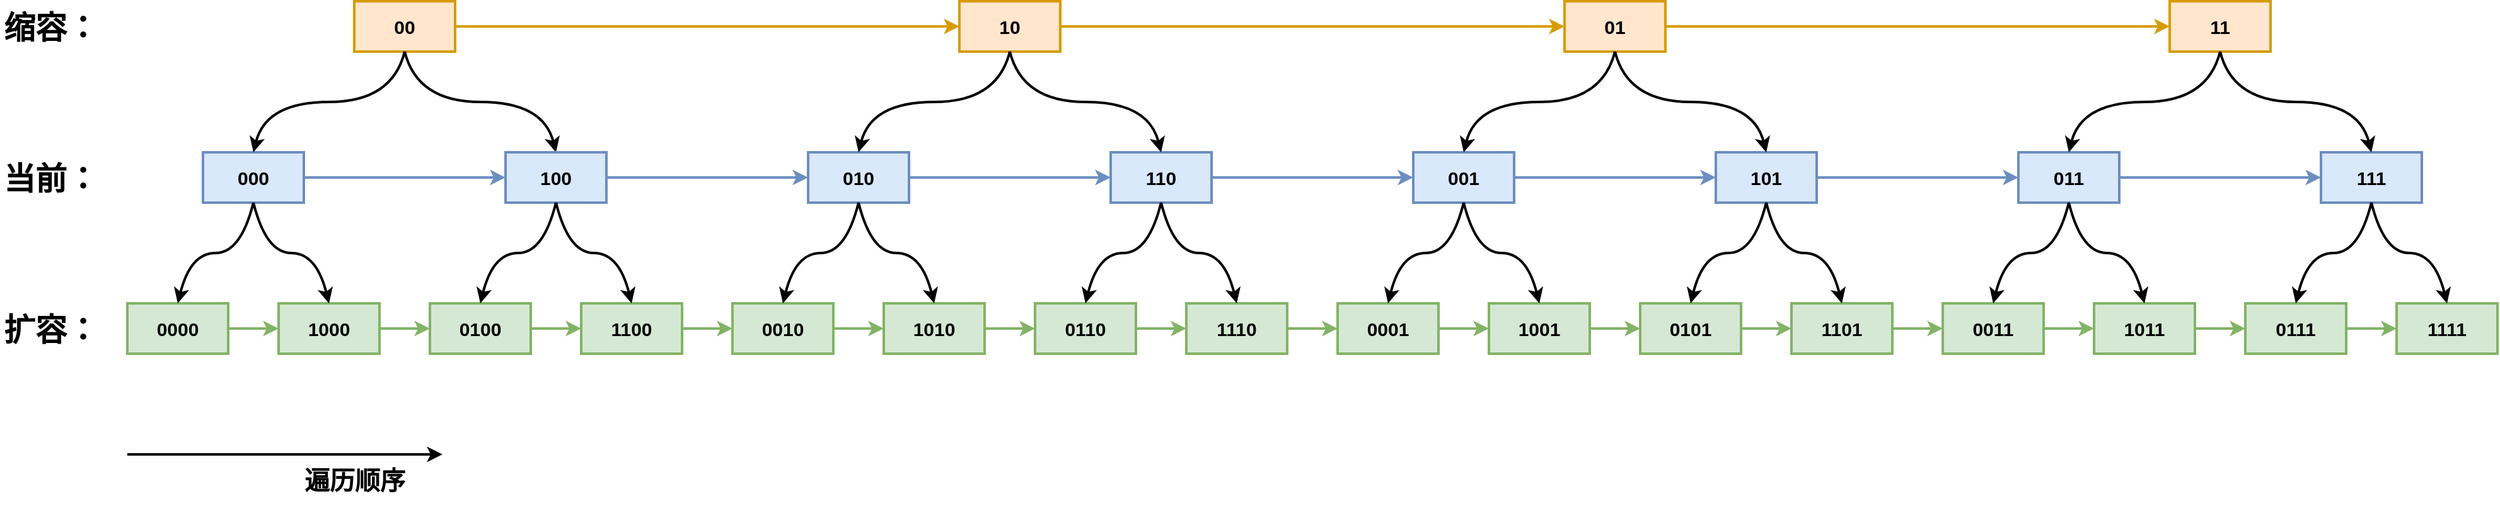 <mxfile version="20.8.1" type="github">
  <diagram id="UcqNSbr82OSK8BrHRZEj" name="第 1 页">
    <mxGraphModel dx="2120" dy="1191" grid="1" gridSize="10" guides="1" tooltips="1" connect="1" arrows="1" fold="1" page="1" pageScale="1" pageWidth="827" pageHeight="1169" math="0" shadow="0">
      <root>
        <mxCell id="0" />
        <mxCell id="1" parent="0" />
        <mxCell id="H_bpuQL1PY2YIGlxpJCq-24" value="00" style="rounded=0;whiteSpace=wrap;html=1;strokeWidth=2;fillWeight=4;hachureGap=8;hachureAngle=45;fillColor=#ffe6cc;strokeColor=#d79b00;fontSize=15;fontStyle=1;" vertex="1" parent="1">
          <mxGeometry x="481" y="320" width="80" height="40" as="geometry" />
        </mxCell>
        <mxCell id="H_bpuQL1PY2YIGlxpJCq-25" value="000" style="rounded=0;whiteSpace=wrap;html=1;strokeWidth=2;fillWeight=4;hachureGap=8;hachureAngle=45;fillColor=#dae8fc;strokeColor=#6c8ebf;fontSize=15;fontStyle=1;" vertex="1" parent="1">
          <mxGeometry x="361" y="440" width="80" height="40" as="geometry" />
        </mxCell>
        <mxCell id="H_bpuQL1PY2YIGlxpJCq-26" value="0000" style="rounded=0;whiteSpace=wrap;html=1;strokeWidth=2;fillWeight=4;hachureGap=8;hachureAngle=45;fillColor=#d5e8d4;strokeColor=#82b366;fontSize=15;fontStyle=1;" vertex="1" parent="1">
          <mxGeometry x="301" y="560" width="80" height="40" as="geometry" />
        </mxCell>
        <mxCell id="H_bpuQL1PY2YIGlxpJCq-29" value="1000" style="rounded=0;whiteSpace=wrap;html=1;strokeWidth=2;fillWeight=4;hachureGap=8;hachureAngle=45;fillColor=#d5e8d4;strokeColor=#82b366;fontSize=15;fontStyle=1;" vertex="1" parent="1">
          <mxGeometry x="421" y="560" width="80" height="40" as="geometry" />
        </mxCell>
        <mxCell id="H_bpuQL1PY2YIGlxpJCq-31" value="" style="curved=1;endArrow=classic;html=1;rounded=0;strokeWidth=2;exitX=0.5;exitY=1;exitDx=0;exitDy=0;" edge="1" parent="1" source="H_bpuQL1PY2YIGlxpJCq-25">
          <mxGeometry width="50" height="50" relative="1" as="geometry">
            <mxPoint x="421" y="480" as="sourcePoint" />
            <mxPoint x="341" y="560" as="targetPoint" />
            <Array as="points">
              <mxPoint x="391" y="520" />
              <mxPoint x="351" y="520" />
            </Array>
          </mxGeometry>
        </mxCell>
        <mxCell id="H_bpuQL1PY2YIGlxpJCq-33" value="" style="curved=1;endArrow=classic;html=1;rounded=0;strokeWidth=2;entryX=0.5;entryY=0;entryDx=0;entryDy=0;" edge="1" parent="1" target="H_bpuQL1PY2YIGlxpJCq-29">
          <mxGeometry width="50" height="50" relative="1" as="geometry">
            <mxPoint x="401" y="480" as="sourcePoint" />
            <mxPoint x="481" y="560" as="targetPoint" />
            <Array as="points">
              <mxPoint x="411" y="520" />
              <mxPoint x="451" y="520" />
            </Array>
          </mxGeometry>
        </mxCell>
        <mxCell id="H_bpuQL1PY2YIGlxpJCq-35" value="" style="curved=1;endArrow=classic;html=1;rounded=0;strokeWidth=2;exitX=0.5;exitY=1;exitDx=0;exitDy=0;entryX=0.5;entryY=0;entryDx=0;entryDy=0;" edge="1" parent="1" source="H_bpuQL1PY2YIGlxpJCq-24" target="H_bpuQL1PY2YIGlxpJCq-25">
          <mxGeometry width="50" height="50" relative="1" as="geometry">
            <mxPoint x="501" y="360" as="sourcePoint" />
            <mxPoint x="421" y="440" as="targetPoint" />
            <Array as="points">
              <mxPoint x="511" y="400" />
              <mxPoint x="411" y="400" />
            </Array>
          </mxGeometry>
        </mxCell>
        <mxCell id="H_bpuQL1PY2YIGlxpJCq-36" value="" style="curved=1;endArrow=classic;html=1;rounded=0;strokeWidth=2;entryX=0.5;entryY=0;entryDx=0;entryDy=0;exitX=0.5;exitY=1;exitDx=0;exitDy=0;" edge="1" parent="1" source="H_bpuQL1PY2YIGlxpJCq-24" target="H_bpuQL1PY2YIGlxpJCq-71">
          <mxGeometry width="50" height="50" relative="1" as="geometry">
            <mxPoint x="501" y="360" as="sourcePoint" />
            <mxPoint x="581" y="440" as="targetPoint" />
            <Array as="points">
              <mxPoint x="531" y="400" />
              <mxPoint x="631" y="400" />
            </Array>
          </mxGeometry>
        </mxCell>
        <mxCell id="H_bpuQL1PY2YIGlxpJCq-37" value="0100" style="rounded=0;whiteSpace=wrap;html=1;strokeWidth=2;fillWeight=4;hachureGap=8;hachureAngle=45;fillColor=#d5e8d4;strokeColor=#82b366;fontSize=15;fontStyle=1;" vertex="1" parent="1">
          <mxGeometry x="541" y="560" width="80" height="40" as="geometry" />
        </mxCell>
        <mxCell id="H_bpuQL1PY2YIGlxpJCq-38" value="1100" style="rounded=0;whiteSpace=wrap;html=1;strokeWidth=2;fillWeight=4;hachureGap=8;hachureAngle=45;fillColor=#d5e8d4;strokeColor=#82b366;fontSize=15;fontStyle=1;" vertex="1" parent="1">
          <mxGeometry x="661" y="560" width="80" height="40" as="geometry" />
        </mxCell>
        <mxCell id="H_bpuQL1PY2YIGlxpJCq-39" value="" style="endArrow=classic;html=1;rounded=0;strokeWidth=2;exitX=1;exitY=0.5;exitDx=0;exitDy=0;entryX=0;entryY=0.5;entryDx=0;entryDy=0;fillColor=#d5e8d4;strokeColor=#82b366;" edge="1" parent="1" source="H_bpuQL1PY2YIGlxpJCq-26" target="H_bpuQL1PY2YIGlxpJCq-29">
          <mxGeometry width="50" height="50" relative="1" as="geometry">
            <mxPoint x="471" y="740" as="sourcePoint" />
            <mxPoint x="521" y="690" as="targetPoint" />
          </mxGeometry>
        </mxCell>
        <mxCell id="H_bpuQL1PY2YIGlxpJCq-40" value="" style="endArrow=classic;html=1;rounded=0;strokeWidth=2;exitX=1;exitY=0.5;exitDx=0;exitDy=0;entryX=0;entryY=0.5;entryDx=0;entryDy=0;fillColor=#d5e8d4;strokeColor=#82b366;" edge="1" parent="1" source="H_bpuQL1PY2YIGlxpJCq-29" target="H_bpuQL1PY2YIGlxpJCq-37">
          <mxGeometry width="50" height="50" relative="1" as="geometry">
            <mxPoint x="391" y="590" as="sourcePoint" />
            <mxPoint x="471" y="590" as="targetPoint" />
          </mxGeometry>
        </mxCell>
        <mxCell id="H_bpuQL1PY2YIGlxpJCq-41" value="" style="endArrow=classic;html=1;rounded=0;strokeWidth=2;exitX=1;exitY=0.5;exitDx=0;exitDy=0;fillColor=#d5e8d4;strokeColor=#82b366;" edge="1" parent="1" source="H_bpuQL1PY2YIGlxpJCq-37" target="H_bpuQL1PY2YIGlxpJCq-38">
          <mxGeometry width="50" height="50" relative="1" as="geometry">
            <mxPoint x="551" y="590" as="sourcePoint" />
            <mxPoint x="631" y="590" as="targetPoint" />
          </mxGeometry>
        </mxCell>
        <mxCell id="H_bpuQL1PY2YIGlxpJCq-47" value="0010" style="rounded=0;whiteSpace=wrap;html=1;strokeWidth=2;fillWeight=4;hachureGap=8;hachureAngle=45;fillColor=#d5e8d4;strokeColor=#82b366;fontSize=15;fontStyle=1;" vertex="1" parent="1">
          <mxGeometry x="781" y="560" width="80" height="40" as="geometry" />
        </mxCell>
        <mxCell id="H_bpuQL1PY2YIGlxpJCq-48" value="1010" style="rounded=0;whiteSpace=wrap;html=1;strokeWidth=2;fillWeight=4;hachureGap=8;hachureAngle=45;fillColor=#d5e8d4;strokeColor=#82b366;fontSize=15;fontStyle=1;" vertex="1" parent="1">
          <mxGeometry x="901" y="560" width="80" height="40" as="geometry" />
        </mxCell>
        <mxCell id="H_bpuQL1PY2YIGlxpJCq-49" value="0110" style="rounded=0;whiteSpace=wrap;html=1;strokeWidth=2;fillWeight=4;hachureGap=8;hachureAngle=45;fillColor=#d5e8d4;strokeColor=#82b366;fontSize=15;fontStyle=1;" vertex="1" parent="1">
          <mxGeometry x="1021" y="560" width="80" height="40" as="geometry" />
        </mxCell>
        <mxCell id="H_bpuQL1PY2YIGlxpJCq-50" value="1110" style="rounded=0;whiteSpace=wrap;html=1;strokeWidth=2;fillWeight=4;hachureGap=8;hachureAngle=45;fillColor=#d5e8d4;strokeColor=#82b366;fontSize=15;fontStyle=1;" vertex="1" parent="1">
          <mxGeometry x="1141" y="560" width="80" height="40" as="geometry" />
        </mxCell>
        <mxCell id="H_bpuQL1PY2YIGlxpJCq-51" value="" style="endArrow=classic;html=1;rounded=0;strokeWidth=2;exitX=1;exitY=0.5;exitDx=0;exitDy=0;entryX=0;entryY=0.5;entryDx=0;entryDy=0;fillColor=#d5e8d4;strokeColor=#82b366;" edge="1" parent="1" source="H_bpuQL1PY2YIGlxpJCq-47" target="H_bpuQL1PY2YIGlxpJCq-48">
          <mxGeometry width="50" height="50" relative="1" as="geometry">
            <mxPoint x="951" y="740" as="sourcePoint" />
            <mxPoint x="1001" y="690" as="targetPoint" />
          </mxGeometry>
        </mxCell>
        <mxCell id="H_bpuQL1PY2YIGlxpJCq-52" value="" style="endArrow=classic;html=1;rounded=0;strokeWidth=2;exitX=1;exitY=0.5;exitDx=0;exitDy=0;entryX=0;entryY=0.5;entryDx=0;entryDy=0;fillColor=#d5e8d4;strokeColor=#82b366;" edge="1" parent="1" source="H_bpuQL1PY2YIGlxpJCq-48" target="H_bpuQL1PY2YIGlxpJCq-49">
          <mxGeometry width="50" height="50" relative="1" as="geometry">
            <mxPoint x="871" y="590" as="sourcePoint" />
            <mxPoint x="951" y="590" as="targetPoint" />
          </mxGeometry>
        </mxCell>
        <mxCell id="H_bpuQL1PY2YIGlxpJCq-53" value="" style="endArrow=classic;html=1;rounded=0;strokeWidth=2;exitX=1;exitY=0.5;exitDx=0;exitDy=0;fillColor=#d5e8d4;strokeColor=#82b366;" edge="1" parent="1" source="H_bpuQL1PY2YIGlxpJCq-49" target="H_bpuQL1PY2YIGlxpJCq-50">
          <mxGeometry width="50" height="50" relative="1" as="geometry">
            <mxPoint x="1031" y="590" as="sourcePoint" />
            <mxPoint x="1111" y="590" as="targetPoint" />
          </mxGeometry>
        </mxCell>
        <mxCell id="H_bpuQL1PY2YIGlxpJCq-54" value="" style="endArrow=classic;html=1;rounded=0;strokeWidth=2;exitX=1;exitY=0.5;exitDx=0;exitDy=0;entryX=0;entryY=0.5;entryDx=0;entryDy=0;fillColor=#d5e8d4;strokeColor=#82b366;" edge="1" parent="1" source="H_bpuQL1PY2YIGlxpJCq-38" target="H_bpuQL1PY2YIGlxpJCq-47">
          <mxGeometry width="50" height="50" relative="1" as="geometry">
            <mxPoint x="731" y="700" as="sourcePoint" />
            <mxPoint x="781" y="650" as="targetPoint" />
          </mxGeometry>
        </mxCell>
        <mxCell id="H_bpuQL1PY2YIGlxpJCq-55" value="0001" style="rounded=0;whiteSpace=wrap;html=1;strokeWidth=2;fillWeight=4;hachureGap=8;hachureAngle=45;fillColor=#d5e8d4;strokeColor=#82b366;fontSize=15;fontStyle=1;" vertex="1" parent="1">
          <mxGeometry x="1261" y="560" width="80" height="40" as="geometry" />
        </mxCell>
        <mxCell id="H_bpuQL1PY2YIGlxpJCq-56" value="1001" style="rounded=0;whiteSpace=wrap;html=1;strokeWidth=2;fillWeight=4;hachureGap=8;hachureAngle=45;fillColor=#d5e8d4;strokeColor=#82b366;fontSize=15;fontStyle=1;" vertex="1" parent="1">
          <mxGeometry x="1381" y="560" width="80" height="40" as="geometry" />
        </mxCell>
        <mxCell id="H_bpuQL1PY2YIGlxpJCq-57" value="0101" style="rounded=0;whiteSpace=wrap;html=1;strokeWidth=2;fillWeight=4;hachureGap=8;hachureAngle=45;fillColor=#d5e8d4;strokeColor=#82b366;fontSize=15;fontStyle=1;" vertex="1" parent="1">
          <mxGeometry x="1501" y="560" width="80" height="40" as="geometry" />
        </mxCell>
        <mxCell id="H_bpuQL1PY2YIGlxpJCq-58" value="1101" style="rounded=0;whiteSpace=wrap;html=1;strokeWidth=2;fillWeight=4;hachureGap=8;hachureAngle=45;fillColor=#d5e8d4;strokeColor=#82b366;fontSize=15;fontStyle=1;" vertex="1" parent="1">
          <mxGeometry x="1621" y="560" width="80" height="40" as="geometry" />
        </mxCell>
        <mxCell id="H_bpuQL1PY2YIGlxpJCq-59" value="" style="endArrow=classic;html=1;rounded=0;strokeWidth=2;exitX=1;exitY=0.5;exitDx=0;exitDy=0;entryX=0;entryY=0.5;entryDx=0;entryDy=0;fillColor=#d5e8d4;strokeColor=#82b366;" edge="1" parent="1" source="H_bpuQL1PY2YIGlxpJCq-55" target="H_bpuQL1PY2YIGlxpJCq-56">
          <mxGeometry width="50" height="50" relative="1" as="geometry">
            <mxPoint x="1431" y="740" as="sourcePoint" />
            <mxPoint x="1481" y="690" as="targetPoint" />
          </mxGeometry>
        </mxCell>
        <mxCell id="H_bpuQL1PY2YIGlxpJCq-60" value="" style="endArrow=classic;html=1;rounded=0;strokeWidth=2;exitX=1;exitY=0.5;exitDx=0;exitDy=0;entryX=0;entryY=0.5;entryDx=0;entryDy=0;fillColor=#d5e8d4;strokeColor=#82b366;" edge="1" parent="1" source="H_bpuQL1PY2YIGlxpJCq-56" target="H_bpuQL1PY2YIGlxpJCq-57">
          <mxGeometry width="50" height="50" relative="1" as="geometry">
            <mxPoint x="1351" y="590" as="sourcePoint" />
            <mxPoint x="1431" y="590" as="targetPoint" />
          </mxGeometry>
        </mxCell>
        <mxCell id="H_bpuQL1PY2YIGlxpJCq-61" value="" style="endArrow=classic;html=1;rounded=0;strokeWidth=2;exitX=1;exitY=0.5;exitDx=0;exitDy=0;fillColor=#d5e8d4;strokeColor=#82b366;" edge="1" parent="1" source="H_bpuQL1PY2YIGlxpJCq-57" target="H_bpuQL1PY2YIGlxpJCq-58">
          <mxGeometry width="50" height="50" relative="1" as="geometry">
            <mxPoint x="1511" y="590" as="sourcePoint" />
            <mxPoint x="1591" y="590" as="targetPoint" />
          </mxGeometry>
        </mxCell>
        <mxCell id="H_bpuQL1PY2YIGlxpJCq-62" value="0011" style="rounded=0;whiteSpace=wrap;html=1;strokeWidth=2;fillWeight=4;hachureGap=8;hachureAngle=45;fillColor=#d5e8d4;strokeColor=#82b366;fontSize=15;fontStyle=1;" vertex="1" parent="1">
          <mxGeometry x="1741" y="560" width="80" height="40" as="geometry" />
        </mxCell>
        <mxCell id="H_bpuQL1PY2YIGlxpJCq-63" value="1011" style="rounded=0;whiteSpace=wrap;html=1;strokeWidth=2;fillWeight=4;hachureGap=8;hachureAngle=45;fillColor=#d5e8d4;strokeColor=#82b366;fontSize=15;fontStyle=1;" vertex="1" parent="1">
          <mxGeometry x="1861" y="560" width="80" height="40" as="geometry" />
        </mxCell>
        <mxCell id="H_bpuQL1PY2YIGlxpJCq-64" value="0111" style="rounded=0;whiteSpace=wrap;html=1;strokeWidth=2;fillWeight=4;hachureGap=8;hachureAngle=45;fillColor=#d5e8d4;strokeColor=#82b366;fontSize=15;fontStyle=1;" vertex="1" parent="1">
          <mxGeometry x="1981" y="560" width="80" height="40" as="geometry" />
        </mxCell>
        <mxCell id="H_bpuQL1PY2YIGlxpJCq-65" value="1111" style="rounded=0;whiteSpace=wrap;html=1;strokeWidth=2;fillWeight=4;hachureGap=8;hachureAngle=45;fillColor=#d5e8d4;strokeColor=#82b366;fontSize=15;fontStyle=1;" vertex="1" parent="1">
          <mxGeometry x="2101" y="560" width="80" height="40" as="geometry" />
        </mxCell>
        <mxCell id="H_bpuQL1PY2YIGlxpJCq-66" value="" style="endArrow=classic;html=1;rounded=0;strokeWidth=2;exitX=1;exitY=0.5;exitDx=0;exitDy=0;entryX=0;entryY=0.5;entryDx=0;entryDy=0;fillColor=#d5e8d4;strokeColor=#82b366;" edge="1" parent="1" source="H_bpuQL1PY2YIGlxpJCq-62" target="H_bpuQL1PY2YIGlxpJCq-63">
          <mxGeometry width="50" height="50" relative="1" as="geometry">
            <mxPoint x="1911" y="740" as="sourcePoint" />
            <mxPoint x="1961" y="690" as="targetPoint" />
          </mxGeometry>
        </mxCell>
        <mxCell id="H_bpuQL1PY2YIGlxpJCq-67" value="" style="endArrow=classic;html=1;rounded=0;strokeWidth=2;exitX=1;exitY=0.5;exitDx=0;exitDy=0;entryX=0;entryY=0.5;entryDx=0;entryDy=0;fillColor=#d5e8d4;strokeColor=#82b366;" edge="1" parent="1" source="H_bpuQL1PY2YIGlxpJCq-63" target="H_bpuQL1PY2YIGlxpJCq-64">
          <mxGeometry width="50" height="50" relative="1" as="geometry">
            <mxPoint x="1831" y="590" as="sourcePoint" />
            <mxPoint x="1911" y="590" as="targetPoint" />
          </mxGeometry>
        </mxCell>
        <mxCell id="H_bpuQL1PY2YIGlxpJCq-68" value="" style="endArrow=classic;html=1;rounded=0;strokeWidth=2;exitX=1;exitY=0.5;exitDx=0;exitDy=0;fillColor=#d5e8d4;strokeColor=#82b366;" edge="1" parent="1" source="H_bpuQL1PY2YIGlxpJCq-64" target="H_bpuQL1PY2YIGlxpJCq-65">
          <mxGeometry width="50" height="50" relative="1" as="geometry">
            <mxPoint x="1991" y="590" as="sourcePoint" />
            <mxPoint x="2071" y="590" as="targetPoint" />
          </mxGeometry>
        </mxCell>
        <mxCell id="H_bpuQL1PY2YIGlxpJCq-69" value="" style="endArrow=classic;html=1;rounded=0;strokeWidth=2;exitX=1;exitY=0.5;exitDx=0;exitDy=0;entryX=0;entryY=0.5;entryDx=0;entryDy=0;fillColor=#d5e8d4;strokeColor=#82b366;" edge="1" parent="1" source="H_bpuQL1PY2YIGlxpJCq-58" target="H_bpuQL1PY2YIGlxpJCq-62">
          <mxGeometry width="50" height="50" relative="1" as="geometry">
            <mxPoint x="1691" y="700" as="sourcePoint" />
            <mxPoint x="1741" y="650" as="targetPoint" />
          </mxGeometry>
        </mxCell>
        <mxCell id="H_bpuQL1PY2YIGlxpJCq-70" value="" style="endArrow=classic;html=1;rounded=0;strokeWidth=2;exitX=1;exitY=0.5;exitDx=0;exitDy=0;fillColor=#d5e8d4;strokeColor=#82b366;" edge="1" parent="1" source="H_bpuQL1PY2YIGlxpJCq-50" target="H_bpuQL1PY2YIGlxpJCq-55">
          <mxGeometry width="50" height="50" relative="1" as="geometry">
            <mxPoint x="1301" y="750" as="sourcePoint" />
            <mxPoint x="1351" y="700" as="targetPoint" />
          </mxGeometry>
        </mxCell>
        <mxCell id="H_bpuQL1PY2YIGlxpJCq-71" value="100" style="rounded=0;whiteSpace=wrap;html=1;strokeWidth=2;fillWeight=4;hachureGap=8;hachureAngle=45;fillColor=#dae8fc;strokeColor=#6c8ebf;fontSize=15;fontStyle=1;" vertex="1" parent="1">
          <mxGeometry x="601" y="440" width="80" height="40" as="geometry" />
        </mxCell>
        <mxCell id="H_bpuQL1PY2YIGlxpJCq-72" value="" style="curved=1;endArrow=classic;html=1;rounded=0;strokeWidth=2;exitX=0.5;exitY=1;exitDx=0;exitDy=0;" edge="1" parent="1">
          <mxGeometry width="50" height="50" relative="1" as="geometry">
            <mxPoint x="641" y="480" as="sourcePoint" />
            <mxPoint x="581" y="560" as="targetPoint" />
            <Array as="points">
              <mxPoint x="631" y="520" />
              <mxPoint x="591" y="520" />
            </Array>
          </mxGeometry>
        </mxCell>
        <mxCell id="H_bpuQL1PY2YIGlxpJCq-73" value="" style="curved=1;endArrow=classic;html=1;rounded=0;strokeWidth=2;entryX=0.5;entryY=0;entryDx=0;entryDy=0;" edge="1" parent="1">
          <mxGeometry width="50" height="50" relative="1" as="geometry">
            <mxPoint x="641" y="480" as="sourcePoint" />
            <mxPoint x="701" y="560" as="targetPoint" />
            <Array as="points">
              <mxPoint x="651" y="520" />
              <mxPoint x="691" y="520" />
            </Array>
          </mxGeometry>
        </mxCell>
        <mxCell id="H_bpuQL1PY2YIGlxpJCq-74" value="" style="endArrow=classic;html=1;rounded=0;strokeWidth=2;exitX=1;exitY=0.5;exitDx=0;exitDy=0;entryX=0;entryY=0.5;entryDx=0;entryDy=0;fillColor=#dae8fc;strokeColor=#6c8ebf;" edge="1" parent="1" source="H_bpuQL1PY2YIGlxpJCq-25" target="H_bpuQL1PY2YIGlxpJCq-71">
          <mxGeometry width="50" height="50" relative="1" as="geometry">
            <mxPoint x="401" y="630" as="sourcePoint" />
            <mxPoint x="451" y="580" as="targetPoint" />
          </mxGeometry>
        </mxCell>
        <mxCell id="H_bpuQL1PY2YIGlxpJCq-75" value="010" style="rounded=0;whiteSpace=wrap;html=1;strokeWidth=2;fillWeight=4;hachureGap=8;hachureAngle=45;fillColor=#dae8fc;strokeColor=#6c8ebf;fontSize=15;fontStyle=1;" vertex="1" parent="1">
          <mxGeometry x="841" y="440" width="80" height="40" as="geometry" />
        </mxCell>
        <mxCell id="H_bpuQL1PY2YIGlxpJCq-76" value="" style="curved=1;endArrow=classic;html=1;rounded=0;strokeWidth=2;exitX=0.5;exitY=1;exitDx=0;exitDy=0;" edge="1" parent="1" source="H_bpuQL1PY2YIGlxpJCq-75">
          <mxGeometry width="50" height="50" relative="1" as="geometry">
            <mxPoint x="901" y="480" as="sourcePoint" />
            <mxPoint x="821" y="560" as="targetPoint" />
            <Array as="points">
              <mxPoint x="871" y="520" />
              <mxPoint x="831" y="520" />
            </Array>
          </mxGeometry>
        </mxCell>
        <mxCell id="H_bpuQL1PY2YIGlxpJCq-77" value="" style="curved=1;endArrow=classic;html=1;rounded=0;strokeWidth=2;entryX=0.5;entryY=0;entryDx=0;entryDy=0;" edge="1" parent="1">
          <mxGeometry width="50" height="50" relative="1" as="geometry">
            <mxPoint x="881" y="480" as="sourcePoint" />
            <mxPoint x="941" y="560" as="targetPoint" />
            <Array as="points">
              <mxPoint x="891" y="520" />
              <mxPoint x="931" y="520" />
            </Array>
          </mxGeometry>
        </mxCell>
        <mxCell id="H_bpuQL1PY2YIGlxpJCq-78" value="110" style="rounded=0;whiteSpace=wrap;html=1;strokeWidth=2;fillWeight=4;hachureGap=8;hachureAngle=45;fillColor=#dae8fc;strokeColor=#6c8ebf;fontSize=15;fontStyle=1;" vertex="1" parent="1">
          <mxGeometry x="1081" y="440" width="80" height="40" as="geometry" />
        </mxCell>
        <mxCell id="H_bpuQL1PY2YIGlxpJCq-79" value="" style="curved=1;endArrow=classic;html=1;rounded=0;strokeWidth=2;exitX=0.5;exitY=1;exitDx=0;exitDy=0;" edge="1" parent="1">
          <mxGeometry width="50" height="50" relative="1" as="geometry">
            <mxPoint x="1121" y="480" as="sourcePoint" />
            <mxPoint x="1061" y="560" as="targetPoint" />
            <Array as="points">
              <mxPoint x="1111" y="520" />
              <mxPoint x="1071" y="520" />
            </Array>
          </mxGeometry>
        </mxCell>
        <mxCell id="H_bpuQL1PY2YIGlxpJCq-80" value="" style="curved=1;endArrow=classic;html=1;rounded=0;strokeWidth=2;entryX=0.5;entryY=0;entryDx=0;entryDy=0;" edge="1" parent="1">
          <mxGeometry width="50" height="50" relative="1" as="geometry">
            <mxPoint x="1121" y="480" as="sourcePoint" />
            <mxPoint x="1181" y="560" as="targetPoint" />
            <Array as="points">
              <mxPoint x="1131" y="520" />
              <mxPoint x="1171" y="520" />
            </Array>
          </mxGeometry>
        </mxCell>
        <mxCell id="H_bpuQL1PY2YIGlxpJCq-81" value="" style="endArrow=classic;html=1;rounded=0;strokeWidth=2;exitX=1;exitY=0.5;exitDx=0;exitDy=0;entryX=0;entryY=0.5;entryDx=0;entryDy=0;fillColor=#dae8fc;strokeColor=#6c8ebf;" edge="1" parent="1" source="H_bpuQL1PY2YIGlxpJCq-75" target="H_bpuQL1PY2YIGlxpJCq-78">
          <mxGeometry width="50" height="50" relative="1" as="geometry">
            <mxPoint x="881" y="630" as="sourcePoint" />
            <mxPoint x="931" y="580" as="targetPoint" />
          </mxGeometry>
        </mxCell>
        <mxCell id="H_bpuQL1PY2YIGlxpJCq-82" value="" style="endArrow=classic;html=1;rounded=0;strokeWidth=2;exitX=1;exitY=0.5;exitDx=0;exitDy=0;entryX=0;entryY=0.5;entryDx=0;entryDy=0;fillColor=#dae8fc;strokeColor=#6c8ebf;" edge="1" parent="1" source="H_bpuQL1PY2YIGlxpJCq-71" target="H_bpuQL1PY2YIGlxpJCq-75">
          <mxGeometry width="50" height="50" relative="1" as="geometry">
            <mxPoint x="771" y="720" as="sourcePoint" />
            <mxPoint x="821" y="670" as="targetPoint" />
          </mxGeometry>
        </mxCell>
        <mxCell id="H_bpuQL1PY2YIGlxpJCq-83" value="001" style="rounded=0;whiteSpace=wrap;html=1;strokeWidth=2;fillWeight=4;hachureGap=8;hachureAngle=45;fillColor=#dae8fc;strokeColor=#6c8ebf;fontSize=15;fontStyle=1;" vertex="1" parent="1">
          <mxGeometry x="1321" y="440" width="80" height="40" as="geometry" />
        </mxCell>
        <mxCell id="H_bpuQL1PY2YIGlxpJCq-84" value="" style="curved=1;endArrow=classic;html=1;rounded=0;strokeWidth=2;exitX=0.5;exitY=1;exitDx=0;exitDy=0;" edge="1" parent="1" source="H_bpuQL1PY2YIGlxpJCq-83">
          <mxGeometry width="50" height="50" relative="1" as="geometry">
            <mxPoint x="1381" y="480" as="sourcePoint" />
            <mxPoint x="1301" y="560" as="targetPoint" />
            <Array as="points">
              <mxPoint x="1351" y="520" />
              <mxPoint x="1311" y="520" />
            </Array>
          </mxGeometry>
        </mxCell>
        <mxCell id="H_bpuQL1PY2YIGlxpJCq-85" value="" style="curved=1;endArrow=classic;html=1;rounded=0;strokeWidth=2;entryX=0.5;entryY=0;entryDx=0;entryDy=0;" edge="1" parent="1">
          <mxGeometry width="50" height="50" relative="1" as="geometry">
            <mxPoint x="1361" y="480" as="sourcePoint" />
            <mxPoint x="1421" y="560" as="targetPoint" />
            <Array as="points">
              <mxPoint x="1371" y="520" />
              <mxPoint x="1411" y="520" />
            </Array>
          </mxGeometry>
        </mxCell>
        <mxCell id="H_bpuQL1PY2YIGlxpJCq-86" value="101" style="rounded=0;whiteSpace=wrap;html=1;strokeWidth=2;fillWeight=4;hachureGap=8;hachureAngle=45;fillColor=#dae8fc;strokeColor=#6c8ebf;fontSize=15;fontStyle=1;" vertex="1" parent="1">
          <mxGeometry x="1561" y="440" width="80" height="40" as="geometry" />
        </mxCell>
        <mxCell id="H_bpuQL1PY2YIGlxpJCq-87" value="" style="curved=1;endArrow=classic;html=1;rounded=0;strokeWidth=2;exitX=0.5;exitY=1;exitDx=0;exitDy=0;" edge="1" parent="1">
          <mxGeometry width="50" height="50" relative="1" as="geometry">
            <mxPoint x="1601" y="480" as="sourcePoint" />
            <mxPoint x="1541" y="560" as="targetPoint" />
            <Array as="points">
              <mxPoint x="1591" y="520" />
              <mxPoint x="1551" y="520" />
            </Array>
          </mxGeometry>
        </mxCell>
        <mxCell id="H_bpuQL1PY2YIGlxpJCq-88" value="" style="curved=1;endArrow=classic;html=1;rounded=0;strokeWidth=2;entryX=0.5;entryY=0;entryDx=0;entryDy=0;" edge="1" parent="1">
          <mxGeometry width="50" height="50" relative="1" as="geometry">
            <mxPoint x="1601" y="480" as="sourcePoint" />
            <mxPoint x="1661" y="560" as="targetPoint" />
            <Array as="points">
              <mxPoint x="1611" y="520" />
              <mxPoint x="1651" y="520" />
            </Array>
          </mxGeometry>
        </mxCell>
        <mxCell id="H_bpuQL1PY2YIGlxpJCq-89" value="" style="endArrow=classic;html=1;rounded=0;strokeWidth=2;exitX=1;exitY=0.5;exitDx=0;exitDy=0;entryX=0;entryY=0.5;entryDx=0;entryDy=0;fillColor=#dae8fc;strokeColor=#6c8ebf;" edge="1" parent="1" source="H_bpuQL1PY2YIGlxpJCq-83" target="H_bpuQL1PY2YIGlxpJCq-86">
          <mxGeometry width="50" height="50" relative="1" as="geometry">
            <mxPoint x="1361" y="630" as="sourcePoint" />
            <mxPoint x="1411" y="580" as="targetPoint" />
          </mxGeometry>
        </mxCell>
        <mxCell id="H_bpuQL1PY2YIGlxpJCq-90" value="011" style="rounded=0;whiteSpace=wrap;html=1;strokeWidth=2;fillWeight=4;hachureGap=8;hachureAngle=45;fillColor=#dae8fc;strokeColor=#6c8ebf;fontSize=15;fontStyle=1;" vertex="1" parent="1">
          <mxGeometry x="1801" y="440" width="80" height="40" as="geometry" />
        </mxCell>
        <mxCell id="H_bpuQL1PY2YIGlxpJCq-91" value="" style="curved=1;endArrow=classic;html=1;rounded=0;strokeWidth=2;exitX=0.5;exitY=1;exitDx=0;exitDy=0;" edge="1" parent="1" source="H_bpuQL1PY2YIGlxpJCq-90">
          <mxGeometry width="50" height="50" relative="1" as="geometry">
            <mxPoint x="1861" y="480" as="sourcePoint" />
            <mxPoint x="1781" y="560" as="targetPoint" />
            <Array as="points">
              <mxPoint x="1831" y="520" />
              <mxPoint x="1791" y="520" />
            </Array>
          </mxGeometry>
        </mxCell>
        <mxCell id="H_bpuQL1PY2YIGlxpJCq-92" value="" style="curved=1;endArrow=classic;html=1;rounded=0;strokeWidth=2;entryX=0.5;entryY=0;entryDx=0;entryDy=0;" edge="1" parent="1">
          <mxGeometry width="50" height="50" relative="1" as="geometry">
            <mxPoint x="1841" y="480" as="sourcePoint" />
            <mxPoint x="1901" y="560" as="targetPoint" />
            <Array as="points">
              <mxPoint x="1851" y="520" />
              <mxPoint x="1891" y="520" />
            </Array>
          </mxGeometry>
        </mxCell>
        <mxCell id="H_bpuQL1PY2YIGlxpJCq-93" value="111" style="rounded=0;whiteSpace=wrap;html=1;strokeWidth=2;fillWeight=4;hachureGap=8;hachureAngle=45;fillColor=#dae8fc;strokeColor=#6c8ebf;fontSize=15;fontStyle=1;" vertex="1" parent="1">
          <mxGeometry x="2041" y="440" width="80" height="40" as="geometry" />
        </mxCell>
        <mxCell id="H_bpuQL1PY2YIGlxpJCq-94" value="" style="curved=1;endArrow=classic;html=1;rounded=0;strokeWidth=2;exitX=0.5;exitY=1;exitDx=0;exitDy=0;" edge="1" parent="1">
          <mxGeometry width="50" height="50" relative="1" as="geometry">
            <mxPoint x="2081" y="480" as="sourcePoint" />
            <mxPoint x="2021" y="560" as="targetPoint" />
            <Array as="points">
              <mxPoint x="2071" y="520" />
              <mxPoint x="2031" y="520" />
            </Array>
          </mxGeometry>
        </mxCell>
        <mxCell id="H_bpuQL1PY2YIGlxpJCq-95" value="" style="curved=1;endArrow=classic;html=1;rounded=0;strokeWidth=2;entryX=0.5;entryY=0;entryDx=0;entryDy=0;" edge="1" parent="1">
          <mxGeometry width="50" height="50" relative="1" as="geometry">
            <mxPoint x="2081" y="480" as="sourcePoint" />
            <mxPoint x="2141" y="560" as="targetPoint" />
            <Array as="points">
              <mxPoint x="2091" y="520" />
              <mxPoint x="2131" y="520" />
            </Array>
          </mxGeometry>
        </mxCell>
        <mxCell id="H_bpuQL1PY2YIGlxpJCq-96" value="" style="endArrow=classic;html=1;rounded=0;strokeWidth=2;exitX=1;exitY=0.5;exitDx=0;exitDy=0;entryX=0;entryY=0.5;entryDx=0;entryDy=0;fillColor=#dae8fc;strokeColor=#6c8ebf;" edge="1" parent="1" source="H_bpuQL1PY2YIGlxpJCq-90" target="H_bpuQL1PY2YIGlxpJCq-93">
          <mxGeometry width="50" height="50" relative="1" as="geometry">
            <mxPoint x="1841" y="630" as="sourcePoint" />
            <mxPoint x="1891" y="580" as="targetPoint" />
          </mxGeometry>
        </mxCell>
        <mxCell id="H_bpuQL1PY2YIGlxpJCq-97" value="" style="endArrow=classic;html=1;rounded=0;strokeWidth=2;exitX=1;exitY=0.5;exitDx=0;exitDy=0;entryX=0;entryY=0.5;entryDx=0;entryDy=0;fillColor=#dae8fc;strokeColor=#6c8ebf;" edge="1" parent="1" source="H_bpuQL1PY2YIGlxpJCq-86" target="H_bpuQL1PY2YIGlxpJCq-90">
          <mxGeometry width="50" height="50" relative="1" as="geometry">
            <mxPoint x="1731" y="720" as="sourcePoint" />
            <mxPoint x="1781" y="670" as="targetPoint" />
          </mxGeometry>
        </mxCell>
        <mxCell id="H_bpuQL1PY2YIGlxpJCq-98" value="" style="endArrow=classic;html=1;rounded=0;strokeWidth=2;exitX=1;exitY=0.5;exitDx=0;exitDy=0;fillColor=#dae8fc;strokeColor=#6c8ebf;" edge="1" parent="1" source="H_bpuQL1PY2YIGlxpJCq-78">
          <mxGeometry width="50" height="50" relative="1" as="geometry">
            <mxPoint x="1251" y="740" as="sourcePoint" />
            <mxPoint x="1321" y="460" as="targetPoint" />
          </mxGeometry>
        </mxCell>
        <mxCell id="H_bpuQL1PY2YIGlxpJCq-99" value="10" style="rounded=0;whiteSpace=wrap;html=1;strokeWidth=2;fillWeight=4;hachureGap=8;hachureAngle=45;fillColor=#ffe6cc;strokeColor=#d79b00;fontSize=15;fontStyle=1;" vertex="1" parent="1">
          <mxGeometry x="961" y="320" width="80" height="40" as="geometry" />
        </mxCell>
        <mxCell id="H_bpuQL1PY2YIGlxpJCq-100" value="" style="curved=1;endArrow=classic;html=1;rounded=0;strokeWidth=2;exitX=0.5;exitY=1;exitDx=0;exitDy=0;entryX=0.5;entryY=0;entryDx=0;entryDy=0;" edge="1" parent="1" source="H_bpuQL1PY2YIGlxpJCq-99">
          <mxGeometry width="50" height="50" relative="1" as="geometry">
            <mxPoint x="981" y="360" as="sourcePoint" />
            <mxPoint x="881" y="440" as="targetPoint" />
            <Array as="points">
              <mxPoint x="991" y="400" />
              <mxPoint x="891" y="400" />
            </Array>
          </mxGeometry>
        </mxCell>
        <mxCell id="H_bpuQL1PY2YIGlxpJCq-101" value="" style="curved=1;endArrow=classic;html=1;rounded=0;strokeWidth=2;entryX=0.5;entryY=0;entryDx=0;entryDy=0;exitX=0.5;exitY=1;exitDx=0;exitDy=0;" edge="1" parent="1" source="H_bpuQL1PY2YIGlxpJCq-99">
          <mxGeometry width="50" height="50" relative="1" as="geometry">
            <mxPoint x="981" y="360" as="sourcePoint" />
            <mxPoint x="1121" y="440" as="targetPoint" />
            <Array as="points">
              <mxPoint x="1011" y="400" />
              <mxPoint x="1111" y="400" />
            </Array>
          </mxGeometry>
        </mxCell>
        <mxCell id="H_bpuQL1PY2YIGlxpJCq-102" value="" style="endArrow=classic;html=1;rounded=0;strokeWidth=2;exitX=1;exitY=0.5;exitDx=0;exitDy=0;entryX=0;entryY=0.5;entryDx=0;entryDy=0;fillColor=#ffe6cc;strokeColor=#d79b00;" edge="1" parent="1" source="H_bpuQL1PY2YIGlxpJCq-24" target="H_bpuQL1PY2YIGlxpJCq-99">
          <mxGeometry width="50" height="50" relative="1" as="geometry">
            <mxPoint x="721" y="400" as="sourcePoint" />
            <mxPoint x="771" y="350" as="targetPoint" />
          </mxGeometry>
        </mxCell>
        <mxCell id="H_bpuQL1PY2YIGlxpJCq-103" value="01" style="rounded=0;whiteSpace=wrap;html=1;strokeWidth=2;fillWeight=4;hachureGap=8;hachureAngle=45;fillColor=#ffe6cc;strokeColor=#d79b00;fontSize=15;fontStyle=1;" vertex="1" parent="1">
          <mxGeometry x="1441" y="320" width="80" height="40" as="geometry" />
        </mxCell>
        <mxCell id="H_bpuQL1PY2YIGlxpJCq-104" value="" style="curved=1;endArrow=classic;html=1;rounded=0;strokeWidth=2;exitX=0.5;exitY=1;exitDx=0;exitDy=0;entryX=0.5;entryY=0;entryDx=0;entryDy=0;" edge="1" parent="1" source="H_bpuQL1PY2YIGlxpJCq-103">
          <mxGeometry width="50" height="50" relative="1" as="geometry">
            <mxPoint x="1461" y="360" as="sourcePoint" />
            <mxPoint x="1361" y="440" as="targetPoint" />
            <Array as="points">
              <mxPoint x="1471" y="400" />
              <mxPoint x="1371" y="400" />
            </Array>
          </mxGeometry>
        </mxCell>
        <mxCell id="H_bpuQL1PY2YIGlxpJCq-105" value="" style="curved=1;endArrow=classic;html=1;rounded=0;strokeWidth=2;entryX=0.5;entryY=0;entryDx=0;entryDy=0;exitX=0.5;exitY=1;exitDx=0;exitDy=0;" edge="1" parent="1" source="H_bpuQL1PY2YIGlxpJCq-103">
          <mxGeometry width="50" height="50" relative="1" as="geometry">
            <mxPoint x="1461" y="360" as="sourcePoint" />
            <mxPoint x="1601" y="440" as="targetPoint" />
            <Array as="points">
              <mxPoint x="1491" y="400" />
              <mxPoint x="1591" y="400" />
            </Array>
          </mxGeometry>
        </mxCell>
        <mxCell id="H_bpuQL1PY2YIGlxpJCq-106" value="11" style="rounded=0;whiteSpace=wrap;html=1;strokeWidth=2;fillWeight=4;hachureGap=8;hachureAngle=45;fillColor=#ffe6cc;strokeColor=#d79b00;fontSize=15;fontStyle=1;" vertex="1" parent="1">
          <mxGeometry x="1921" y="320" width="80" height="40" as="geometry" />
        </mxCell>
        <mxCell id="H_bpuQL1PY2YIGlxpJCq-107" value="" style="curved=1;endArrow=classic;html=1;rounded=0;strokeWidth=2;exitX=0.5;exitY=1;exitDx=0;exitDy=0;entryX=0.5;entryY=0;entryDx=0;entryDy=0;" edge="1" parent="1" source="H_bpuQL1PY2YIGlxpJCq-106">
          <mxGeometry width="50" height="50" relative="1" as="geometry">
            <mxPoint x="1941" y="360" as="sourcePoint" />
            <mxPoint x="1841" y="440" as="targetPoint" />
            <Array as="points">
              <mxPoint x="1951" y="400" />
              <mxPoint x="1851" y="400" />
            </Array>
          </mxGeometry>
        </mxCell>
        <mxCell id="H_bpuQL1PY2YIGlxpJCq-108" value="" style="curved=1;endArrow=classic;html=1;rounded=0;strokeWidth=2;entryX=0.5;entryY=0;entryDx=0;entryDy=0;exitX=0.5;exitY=1;exitDx=0;exitDy=0;" edge="1" parent="1" source="H_bpuQL1PY2YIGlxpJCq-106">
          <mxGeometry width="50" height="50" relative="1" as="geometry">
            <mxPoint x="1941" y="360" as="sourcePoint" />
            <mxPoint x="2081" y="440" as="targetPoint" />
            <Array as="points">
              <mxPoint x="1971" y="400" />
              <mxPoint x="2071" y="400" />
            </Array>
          </mxGeometry>
        </mxCell>
        <mxCell id="H_bpuQL1PY2YIGlxpJCq-109" value="" style="endArrow=classic;html=1;rounded=0;strokeWidth=2;exitX=1;exitY=0.5;exitDx=0;exitDy=0;entryX=0;entryY=0.5;entryDx=0;entryDy=0;fillColor=#ffe6cc;strokeColor=#d79b00;" edge="1" parent="1" source="H_bpuQL1PY2YIGlxpJCq-103" target="H_bpuQL1PY2YIGlxpJCq-106">
          <mxGeometry width="50" height="50" relative="1" as="geometry">
            <mxPoint x="1681" y="400" as="sourcePoint" />
            <mxPoint x="1731" y="350" as="targetPoint" />
          </mxGeometry>
        </mxCell>
        <mxCell id="H_bpuQL1PY2YIGlxpJCq-110" value="" style="endArrow=classic;html=1;rounded=0;strokeWidth=2;exitX=1;exitY=0.5;exitDx=0;exitDy=0;entryX=0;entryY=0.5;entryDx=0;entryDy=0;fillColor=#ffe6cc;strokeColor=#d79b00;" edge="1" parent="1" source="H_bpuQL1PY2YIGlxpJCq-99" target="H_bpuQL1PY2YIGlxpJCq-103">
          <mxGeometry width="50" height="50" relative="1" as="geometry">
            <mxPoint x="1151" y="400" as="sourcePoint" />
            <mxPoint x="1201" y="350" as="targetPoint" />
          </mxGeometry>
        </mxCell>
        <mxCell id="H_bpuQL1PY2YIGlxpJCq-111" value="" style="endArrow=classic;html=1;rounded=0;strokeWidth=2;" edge="1" parent="1">
          <mxGeometry width="50" height="50" relative="1" as="geometry">
            <mxPoint x="301" y="680" as="sourcePoint" />
            <mxPoint x="551" y="680" as="targetPoint" />
          </mxGeometry>
        </mxCell>
        <mxCell id="H_bpuQL1PY2YIGlxpJCq-112" value="遍历顺序" style="text;strokeColor=none;fillColor=none;html=1;fontSize=20;fontStyle=1;verticalAlign=middle;align=center;" vertex="1" parent="1">
          <mxGeometry x="421" y="680" width="120" height="40" as="geometry" />
        </mxCell>
        <mxCell id="H_bpuQL1PY2YIGlxpJCq-193" value="缩容：" style="text;strokeColor=none;fillColor=none;html=1;fontSize=25;fontStyle=1;verticalAlign=middle;align=center;" vertex="1" parent="1">
          <mxGeometry x="200" y="320" width="80" height="40" as="geometry" />
        </mxCell>
        <mxCell id="H_bpuQL1PY2YIGlxpJCq-194" value="当前：" style="text;strokeColor=none;fillColor=none;html=1;fontSize=25;fontStyle=1;verticalAlign=middle;align=center;" vertex="1" parent="1">
          <mxGeometry x="200" y="440" width="80" height="40" as="geometry" />
        </mxCell>
        <mxCell id="H_bpuQL1PY2YIGlxpJCq-195" value="扩容：" style="text;strokeColor=none;fillColor=none;html=1;fontSize=25;fontStyle=1;verticalAlign=middle;align=center;" vertex="1" parent="1">
          <mxGeometry x="200" y="560" width="80" height="40" as="geometry" />
        </mxCell>
      </root>
    </mxGraphModel>
  </diagram>
</mxfile>
